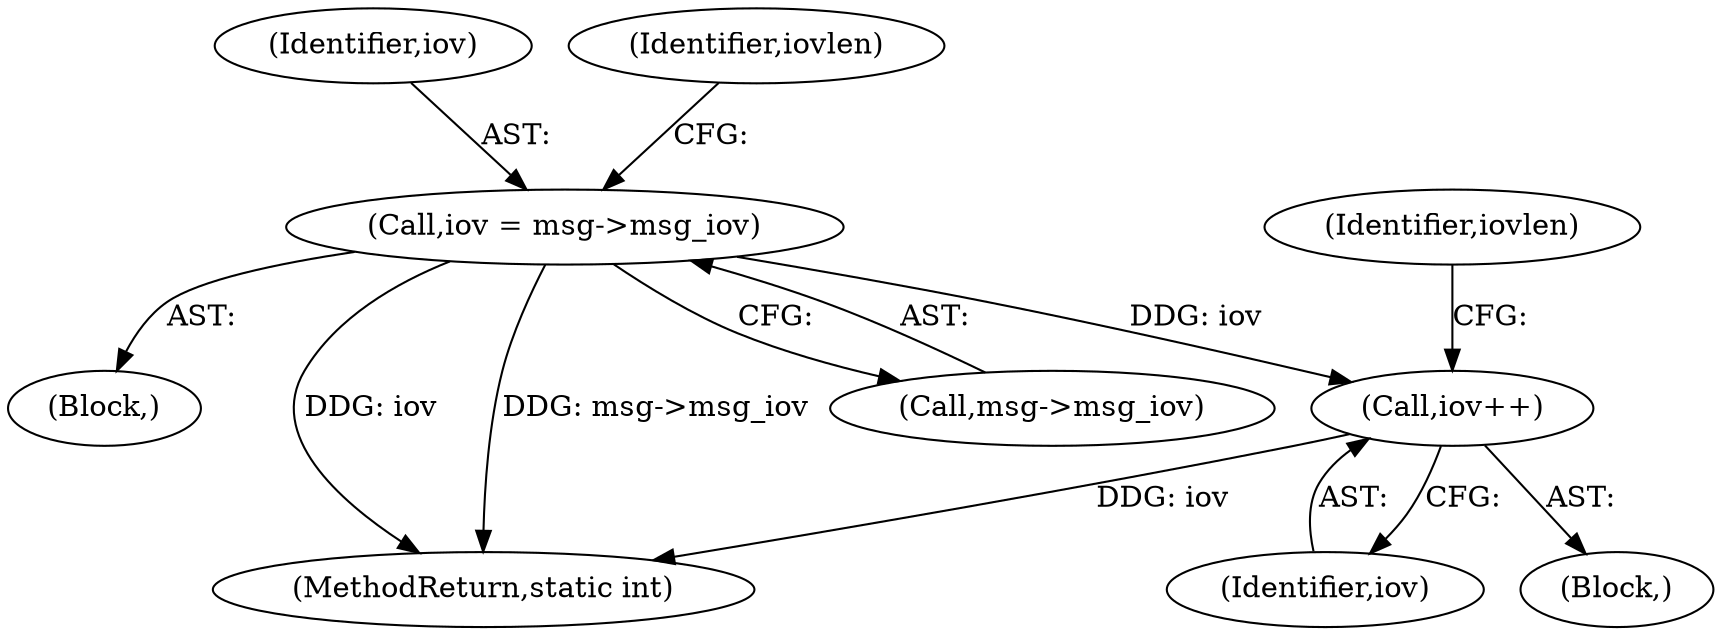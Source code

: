 digraph "0_linux_72a763d805a48ac8c0bf48fdb510e84c12de51fe_0@pointer" {
"1000172" [label="(Call,iov++)"];
"1000156" [label="(Call,iov = msg->msg_iov)"];
"1000157" [label="(Identifier,iov)"];
"1000169" [label="(Block,)"];
"1000155" [label="(Block,)"];
"1000162" [label="(Identifier,iovlen)"];
"1000156" [label="(Call,iov = msg->msg_iov)"];
"1000326" [label="(MethodReturn,static int)"];
"1000167" [label="(Identifier,iovlen)"];
"1000172" [label="(Call,iov++)"];
"1000173" [label="(Identifier,iov)"];
"1000158" [label="(Call,msg->msg_iov)"];
"1000172" -> "1000169"  [label="AST: "];
"1000172" -> "1000173"  [label="CFG: "];
"1000173" -> "1000172"  [label="AST: "];
"1000167" -> "1000172"  [label="CFG: "];
"1000172" -> "1000326"  [label="DDG: iov"];
"1000156" -> "1000172"  [label="DDG: iov"];
"1000156" -> "1000155"  [label="AST: "];
"1000156" -> "1000158"  [label="CFG: "];
"1000157" -> "1000156"  [label="AST: "];
"1000158" -> "1000156"  [label="AST: "];
"1000162" -> "1000156"  [label="CFG: "];
"1000156" -> "1000326"  [label="DDG: iov"];
"1000156" -> "1000326"  [label="DDG: msg->msg_iov"];
}
